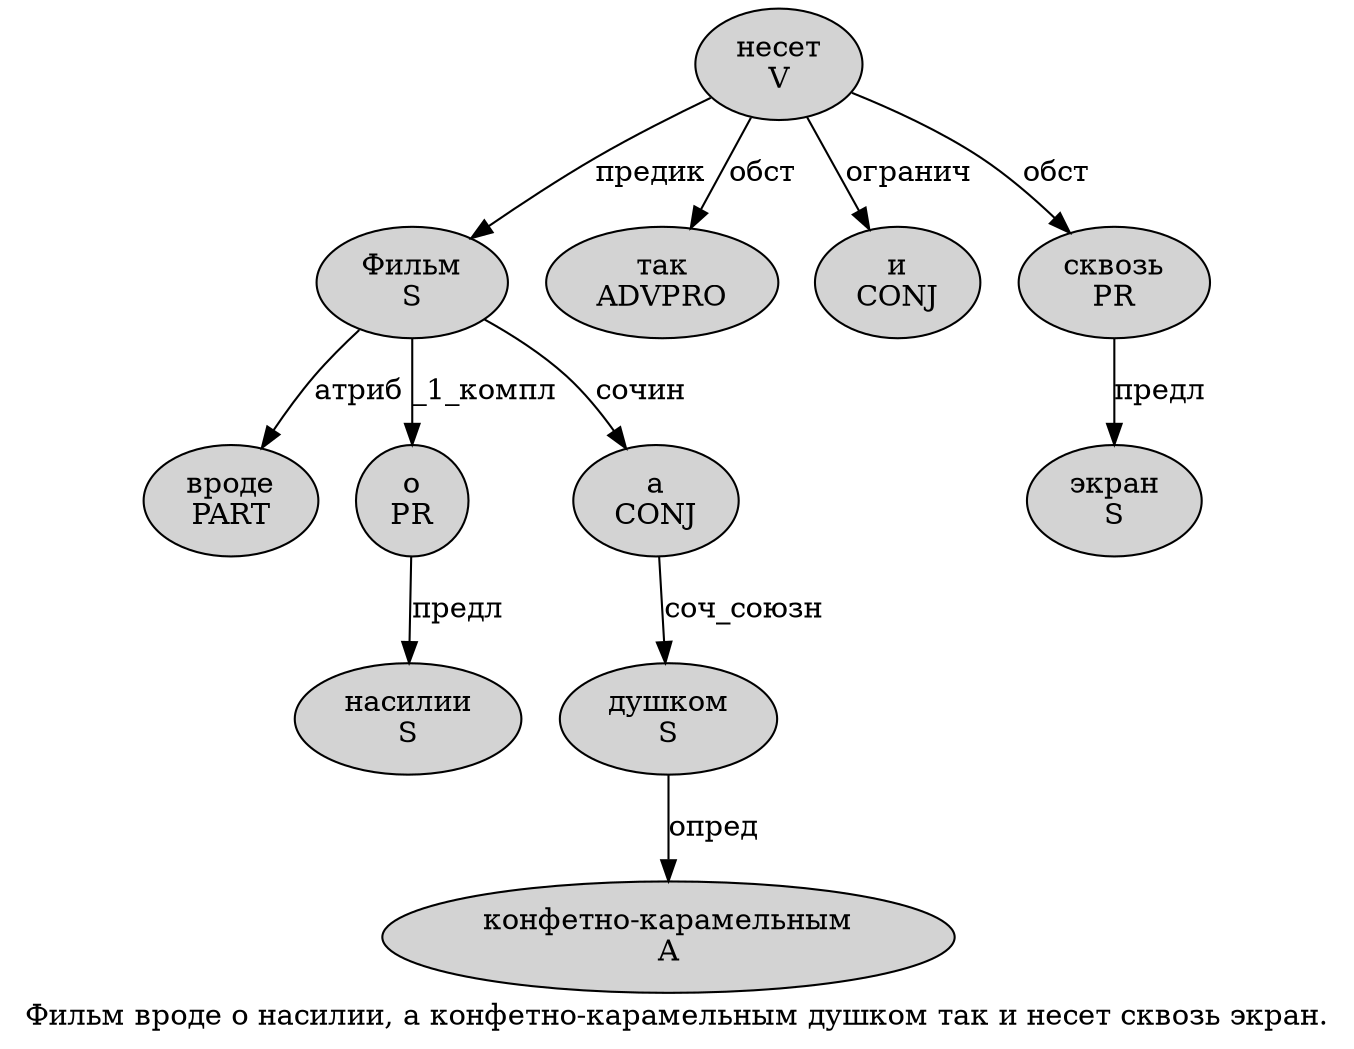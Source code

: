 digraph SENTENCE_3946 {
	graph [label="Фильм вроде о насилии, а конфетно-карамельным душком так и несет сквозь экран."]
	node [style=filled]
		0 [label="Фильм
S" color="" fillcolor=lightgray penwidth=1 shape=ellipse]
		1 [label="вроде
PART" color="" fillcolor=lightgray penwidth=1 shape=ellipse]
		2 [label="о
PR" color="" fillcolor=lightgray penwidth=1 shape=ellipse]
		3 [label="насилии
S" color="" fillcolor=lightgray penwidth=1 shape=ellipse]
		5 [label="а
CONJ" color="" fillcolor=lightgray penwidth=1 shape=ellipse]
		6 [label="конфетно-карамельным
A" color="" fillcolor=lightgray penwidth=1 shape=ellipse]
		7 [label="душком
S" color="" fillcolor=lightgray penwidth=1 shape=ellipse]
		8 [label="так
ADVPRO" color="" fillcolor=lightgray penwidth=1 shape=ellipse]
		9 [label="и
CONJ" color="" fillcolor=lightgray penwidth=1 shape=ellipse]
		10 [label="несет
V" color="" fillcolor=lightgray penwidth=1 shape=ellipse]
		11 [label="сквозь
PR" color="" fillcolor=lightgray penwidth=1 shape=ellipse]
		12 [label="экран
S" color="" fillcolor=lightgray penwidth=1 shape=ellipse]
			0 -> 1 [label="атриб"]
			0 -> 2 [label="_1_компл"]
			0 -> 5 [label="сочин"]
			2 -> 3 [label="предл"]
			5 -> 7 [label="соч_союзн"]
			11 -> 12 [label="предл"]
			7 -> 6 [label="опред"]
			10 -> 0 [label="предик"]
			10 -> 8 [label="обст"]
			10 -> 9 [label="огранич"]
			10 -> 11 [label="обст"]
}